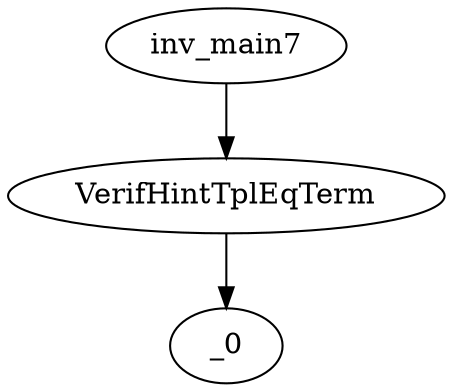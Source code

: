 digraph dag {
0 [label="inv_main7"];
1 [label="VerifHintTplEqTerm"];
2 [label="_0"];
0->1[label=""]
1 -> 2[label=""]
}
